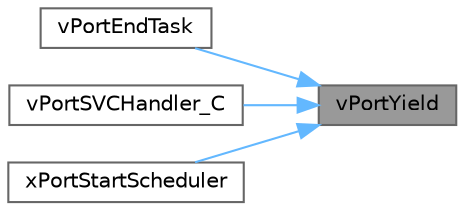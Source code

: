 digraph "vPortYield"
{
 // LATEX_PDF_SIZE
  bgcolor="transparent";
  edge [fontname=Helvetica,fontsize=10,labelfontname=Helvetica,labelfontsize=10];
  node [fontname=Helvetica,fontsize=10,shape=box,height=0.2,width=0.4];
  rankdir="RL";
  Node1 [id="Node000001",label="vPortYield",height=0.2,width=0.4,color="gray40", fillcolor="grey60", style="filled", fontcolor="black",tooltip="Yield the CPU."];
  Node1 -> Node2 [id="edge4_Node000001_Node000002",dir="back",color="steelblue1",style="solid",tooltip=" "];
  Node2 [id="Node000002",label="vPortEndTask",height=0.2,width=0.4,color="grey40", fillcolor="white", style="filled",URL="$_third_party_2_g_c_c_2_a_r_c___e_m___h_s_2port_8c.html#ab700912e4438843a86046e1be0b917ae",tooltip=" "];
  Node1 -> Node3 [id="edge5_Node000001_Node000003",dir="back",color="steelblue1",style="solid",tooltip=" "];
  Node3 [id="Node000003",label="vPortSVCHandler_C",height=0.2,width=0.4,color="grey40", fillcolor="white", style="filled",URL="$_a_r_mv8_m_2non__secure_2port_8c.html#a65bf4c0ff0c46096b4213149780b6b93",tooltip=" "];
  Node1 -> Node4 [id="edge6_Node000001_Node000004",dir="back",color="steelblue1",style="solid",tooltip=" "];
  Node4 [id="Node000004",label="xPortStartScheduler",height=0.2,width=0.4,color="grey40", fillcolor="white", style="filled",URL="$_g_c_c_2_p_p_c405___xilinx_2port_8c.html#ade5a8c6666e7413a0355cc252029c5c6",tooltip=" "];
}
